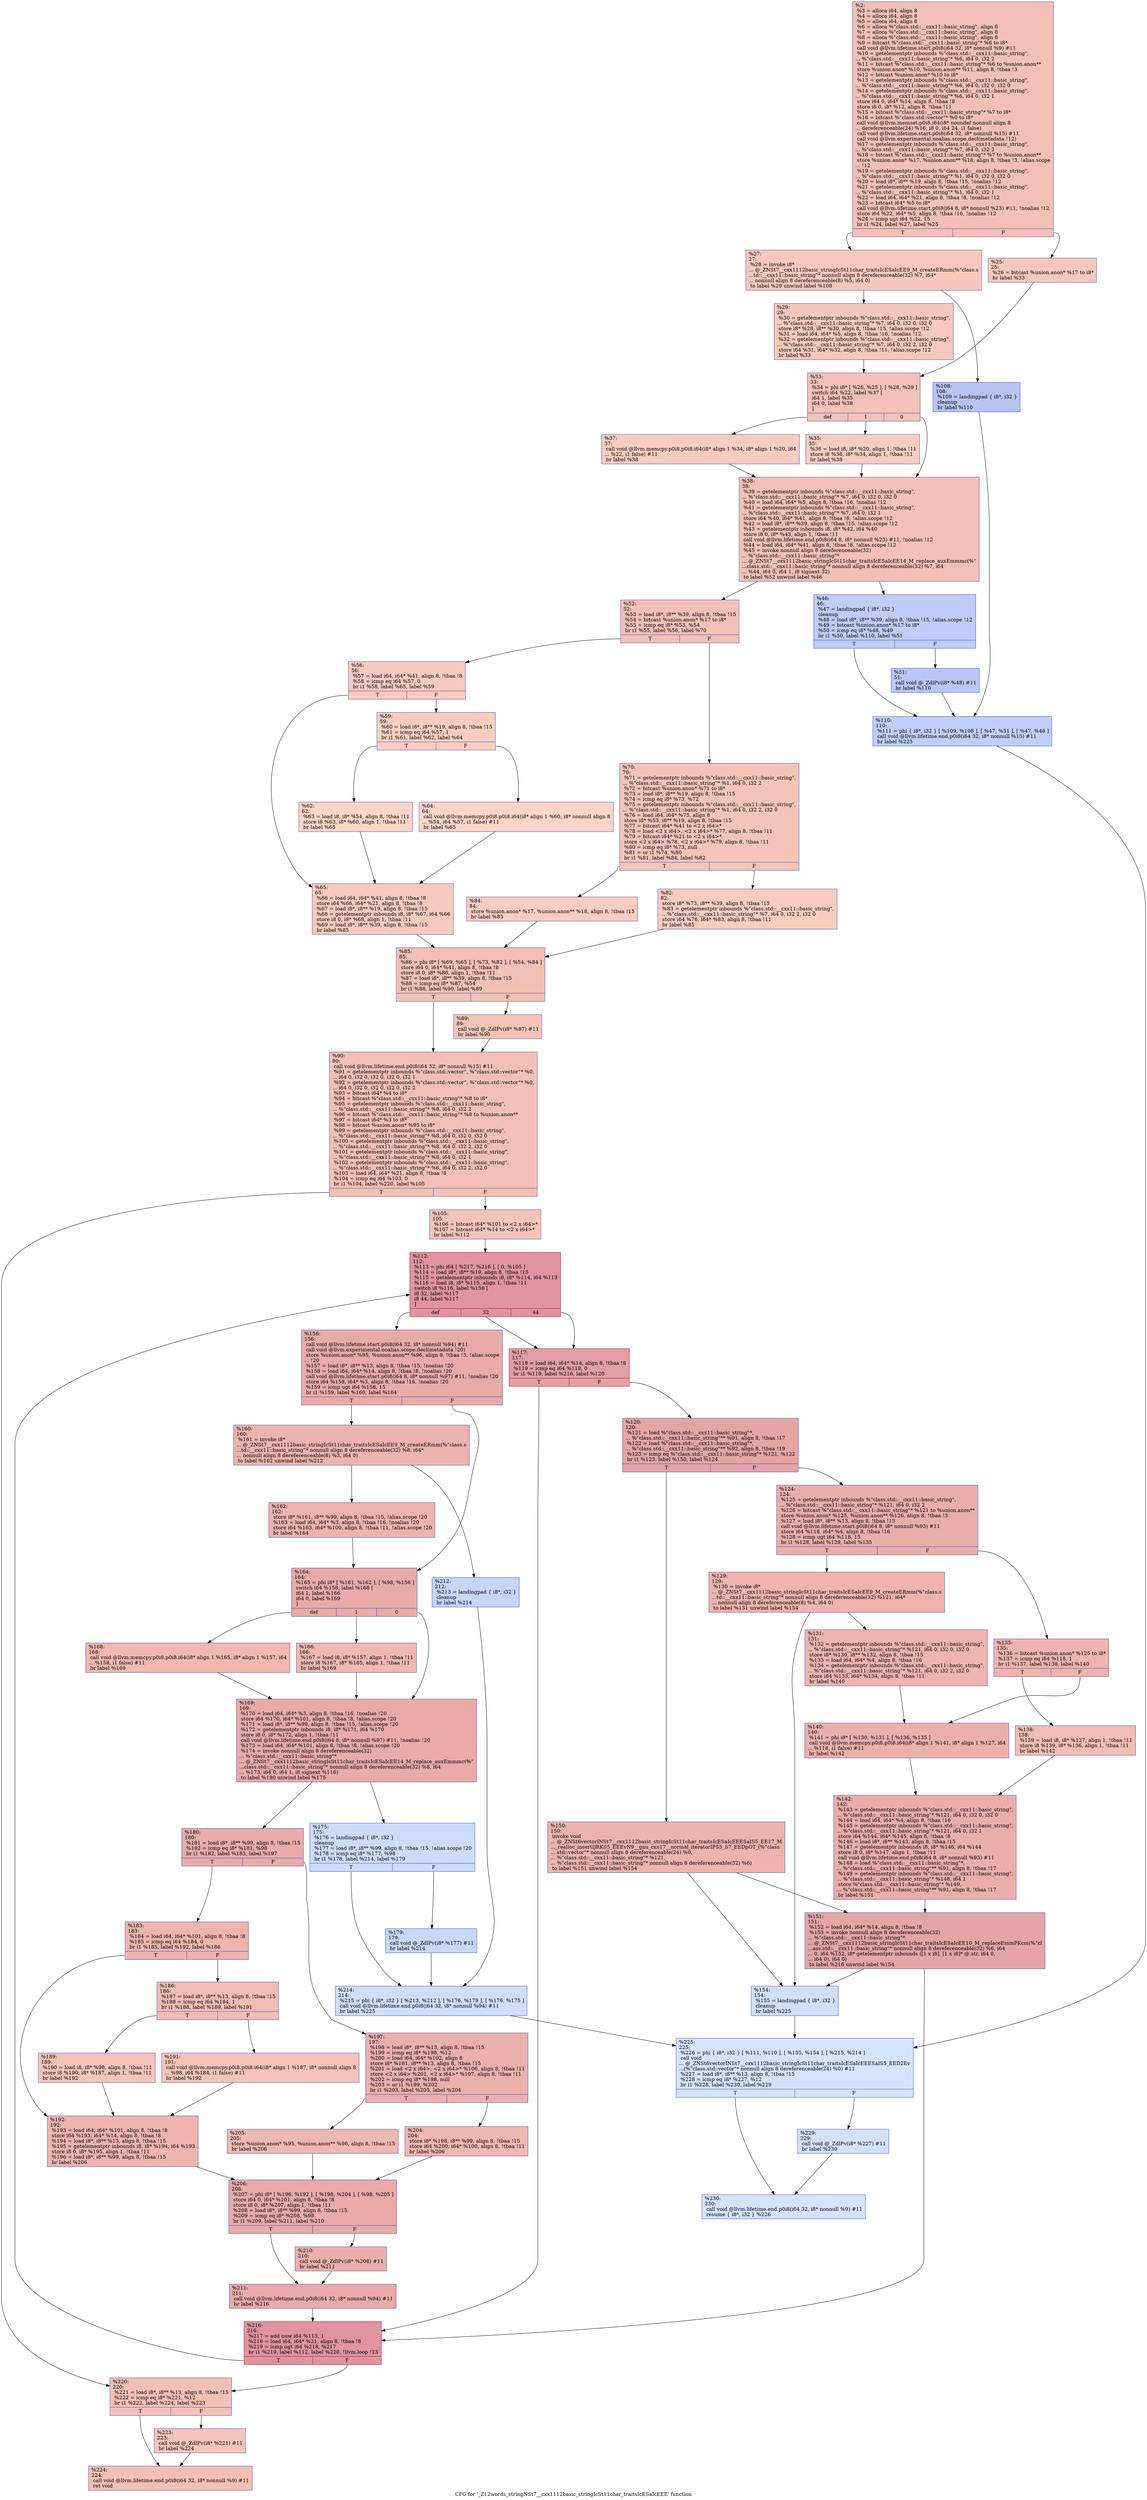 digraph "CFG for '_Z12words_stringNSt7__cxx1112basic_stringIcSt11char_traitsIcESaIcEEE' function" {
	label="CFG for '_Z12words_stringNSt7__cxx1112basic_stringIcSt11char_traitsIcESaIcEEE' function";

	Node0x55ec4f509300 [shape=record,color="#3d50c3ff", style=filled, fillcolor="#e5705870",label="{%2:\l  %3 = alloca i64, align 8\l  %4 = alloca i64, align 8\l  %5 = alloca i64, align 8\l  %6 = alloca %\"class.std::__cxx11::basic_string\", align 8\l  %7 = alloca %\"class.std::__cxx11::basic_string\", align 8\l  %8 = alloca %\"class.std::__cxx11::basic_string\", align 8\l  %9 = bitcast %\"class.std::__cxx11::basic_string\"* %6 to i8*\l  call void @llvm.lifetime.start.p0i8(i64 32, i8* nonnull %9) #11\l  %10 = getelementptr inbounds %\"class.std::__cxx11::basic_string\",\l... %\"class.std::__cxx11::basic_string\"* %6, i64 0, i32 2\l  %11 = bitcast %\"class.std::__cxx11::basic_string\"* %6 to %union.anon**\l  store %union.anon* %10, %union.anon** %11, align 8, !tbaa !3\l  %12 = bitcast %union.anon* %10 to i8*\l  %13 = getelementptr inbounds %\"class.std::__cxx11::basic_string\",\l... %\"class.std::__cxx11::basic_string\"* %6, i64 0, i32 0, i32 0\l  %14 = getelementptr inbounds %\"class.std::__cxx11::basic_string\",\l... %\"class.std::__cxx11::basic_string\"* %6, i64 0, i32 1\l  store i64 0, i64* %14, align 8, !tbaa !8\l  store i8 0, i8* %12, align 8, !tbaa !11\l  %15 = bitcast %\"class.std::__cxx11::basic_string\"* %7 to i8*\l  %16 = bitcast %\"class.std::vector\"* %0 to i8*\l  call void @llvm.memset.p0i8.i64(i8* noundef nonnull align 8\l... dereferenceable(24) %16, i8 0, i64 24, i1 false)\l  call void @llvm.lifetime.start.p0i8(i64 32, i8* nonnull %15) #11\l  call void @llvm.experimental.noalias.scope.decl(metadata !12)\l  %17 = getelementptr inbounds %\"class.std::__cxx11::basic_string\",\l... %\"class.std::__cxx11::basic_string\"* %7, i64 0, i32 2\l  %18 = bitcast %\"class.std::__cxx11::basic_string\"* %7 to %union.anon**\l  store %union.anon* %17, %union.anon** %18, align 8, !tbaa !3, !alias.scope\l... !12\l  %19 = getelementptr inbounds %\"class.std::__cxx11::basic_string\",\l... %\"class.std::__cxx11::basic_string\"* %1, i64 0, i32 0, i32 0\l  %20 = load i8*, i8** %19, align 8, !tbaa !15, !noalias !12\l  %21 = getelementptr inbounds %\"class.std::__cxx11::basic_string\",\l... %\"class.std::__cxx11::basic_string\"* %1, i64 0, i32 1\l  %22 = load i64, i64* %21, align 8, !tbaa !8, !noalias !12\l  %23 = bitcast i64* %5 to i8*\l  call void @llvm.lifetime.start.p0i8(i64 8, i8* nonnull %23) #11, !noalias !12\l  store i64 %22, i64* %5, align 8, !tbaa !16, !noalias !12\l  %24 = icmp ugt i64 %22, 15\l  br i1 %24, label %27, label %25\l|{<s0>T|<s1>F}}"];
	Node0x55ec4f509300:s0 -> Node0x55ec4f50e3f0;
	Node0x55ec4f509300:s1 -> Node0x55ec4f50e480;
	Node0x55ec4f50e480 [shape=record,color="#3d50c3ff", style=filled, fillcolor="#ed836670",label="{%25:\l25:                                               \l  %26 = bitcast %union.anon* %17 to i8*\l  br label %33\l}"];
	Node0x55ec4f50e480 -> Node0x55ec4f50e630;
	Node0x55ec4f50e3f0 [shape=record,color="#3d50c3ff", style=filled, fillcolor="#ed836670",label="{%27:\l27:                                               \l  %28 = invoke i8*\l... @_ZNSt7__cxx1112basic_stringIcSt11char_traitsIcESaIcEE9_M_createERmm(%\"class.s\l...td::__cxx11::basic_string\"* nonnull align 8 dereferenceable(32) %7, i64*\l... nonnull align 8 dereferenceable(8) %5, i64 0)\l          to label %29 unwind label %108\l}"];
	Node0x55ec4f50e3f0 -> Node0x55ec4f50e7e0;
	Node0x55ec4f50e3f0 -> Node0x55ec4f50e830;
	Node0x55ec4f50e7e0 [shape=record,color="#3d50c3ff", style=filled, fillcolor="#ed836670",label="{%29:\l29:                                               \l  %30 = getelementptr inbounds %\"class.std::__cxx11::basic_string\",\l... %\"class.std::__cxx11::basic_string\"* %7, i64 0, i32 0, i32 0\l  store i8* %28, i8** %30, align 8, !tbaa !15, !alias.scope !12\l  %31 = load i64, i64* %5, align 8, !tbaa !16, !noalias !12\l  %32 = getelementptr inbounds %\"class.std::__cxx11::basic_string\",\l... %\"class.std::__cxx11::basic_string\"* %7, i64 0, i32 2, i32 0\l  store i64 %31, i64* %32, align 8, !tbaa !11, !alias.scope !12\l  br label %33\l}"];
	Node0x55ec4f50e7e0 -> Node0x55ec4f50e630;
	Node0x55ec4f50e630 [shape=record,color="#3d50c3ff", style=filled, fillcolor="#e5705870",label="{%33:\l33:                                               \l  %34 = phi i8* [ %26, %25 ], [ %28, %29 ]\l  switch i64 %22, label %37 [\l    i64 1, label %35\l    i64 0, label %38\l  ]\l|{<s0>def|<s1>1|<s2>0}}"];
	Node0x55ec4f50e630:s0 -> Node0x55ec4f5102b0;
	Node0x55ec4f50e630:s1 -> Node0x55ec4f510330;
	Node0x55ec4f50e630:s2 -> Node0x55ec4f5103c0;
	Node0x55ec4f510330 [shape=record,color="#3d50c3ff", style=filled, fillcolor="#f08b6e70",label="{%35:\l35:                                               \l  %36 = load i8, i8* %20, align 1, !tbaa !11\l  store i8 %36, i8* %34, align 1, !tbaa !11\l  br label %38\l}"];
	Node0x55ec4f510330 -> Node0x55ec4f5103c0;
	Node0x55ec4f5102b0 [shape=record,color="#3d50c3ff", style=filled, fillcolor="#f08b6e70",label="{%37:\l37:                                               \l  call void @llvm.memcpy.p0i8.p0i8.i64(i8* align 1 %34, i8* align 1 %20, i64\l... %22, i1 false) #11\l  br label %38\l}"];
	Node0x55ec4f5102b0 -> Node0x55ec4f5103c0;
	Node0x55ec4f5103c0 [shape=record,color="#3d50c3ff", style=filled, fillcolor="#e5705870",label="{%38:\l38:                                               \l  %39 = getelementptr inbounds %\"class.std::__cxx11::basic_string\",\l... %\"class.std::__cxx11::basic_string\"* %7, i64 0, i32 0, i32 0\l  %40 = load i64, i64* %5, align 8, !tbaa !16, !noalias !12\l  %41 = getelementptr inbounds %\"class.std::__cxx11::basic_string\",\l... %\"class.std::__cxx11::basic_string\"* %7, i64 0, i32 1\l  store i64 %40, i64* %41, align 8, !tbaa !8, !alias.scope !12\l  %42 = load i8*, i8** %39, align 8, !tbaa !15, !alias.scope !12\l  %43 = getelementptr inbounds i8, i8* %42, i64 %40\l  store i8 0, i8* %43, align 1, !tbaa !11\l  call void @llvm.lifetime.end.p0i8(i64 8, i8* nonnull %23) #11, !noalias !12\l  %44 = load i64, i64* %41, align 8, !tbaa !8, !alias.scope !12\l  %45 = invoke nonnull align 8 dereferenceable(32)\l... %\"class.std::__cxx11::basic_string\"*\l... @_ZNSt7__cxx1112basic_stringIcSt11char_traitsIcESaIcEE14_M_replace_auxEmmmc(%\"\l...class.std::__cxx11::basic_string\"* nonnull align 8 dereferenceable(32) %7, i64\l... %44, i64 0, i64 1, i8 signext 32)\l          to label %52 unwind label %46\l}"];
	Node0x55ec4f5103c0 -> Node0x55ec4f511260;
	Node0x55ec4f5103c0 -> Node0x55ec4f5112f0;
	Node0x55ec4f5112f0 [shape=record,color="#3d50c3ff", style=filled, fillcolor="#6a8bef70",label="{%46:\l46:                                               \l  %47 = landingpad \{ i8*, i32 \}\l          cleanup\l  %48 = load i8*, i8** %39, align 8, !tbaa !15, !alias.scope !12\l  %49 = bitcast %union.anon* %17 to i8*\l  %50 = icmp eq i8* %48, %49\l  br i1 %50, label %110, label %51\l|{<s0>T|<s1>F}}"];
	Node0x55ec4f5112f0:s0 -> Node0x55ec4f511aa0;
	Node0x55ec4f5112f0:s1 -> Node0x55ec4f511b30;
	Node0x55ec4f511b30 [shape=record,color="#3d50c3ff", style=filled, fillcolor="#5f7fe870",label="{%51:\l51:                                               \l  call void @_ZdlPv(i8* %48) #11\l  br label %110\l}"];
	Node0x55ec4f511b30 -> Node0x55ec4f511aa0;
	Node0x55ec4f511260 [shape=record,color="#3d50c3ff", style=filled, fillcolor="#e5705870",label="{%52:\l52:                                               \l  %53 = load i8*, i8** %39, align 8, !tbaa !15\l  %54 = bitcast %union.anon* %17 to i8*\l  %55 = icmp eq i8* %53, %54\l  br i1 %55, label %56, label %70\l|{<s0>T|<s1>F}}"];
	Node0x55ec4f511260:s0 -> Node0x55ec4f512020;
	Node0x55ec4f511260:s1 -> Node0x55ec4f512070;
	Node0x55ec4f512020 [shape=record,color="#3d50c3ff", style=filled, fillcolor="#ef886b70",label="{%56:\l56:                                               \l  %57 = load i64, i64* %41, align 8, !tbaa !8\l  %58 = icmp eq i64 %57, 0\l  br i1 %58, label %65, label %59\l|{<s0>T|<s1>F}}"];
	Node0x55ec4f512020:s0 -> Node0x55ec4f512270;
	Node0x55ec4f512020:s1 -> Node0x55ec4f5122c0;
	Node0x55ec4f5122c0 [shape=record,color="#3d50c3ff", style=filled, fillcolor="#f2907270",label="{%59:\l59:                                               \l  %60 = load i8*, i8** %19, align 8, !tbaa !15\l  %61 = icmp eq i64 %57, 1\l  br i1 %61, label %62, label %64\l|{<s0>T|<s1>F}}"];
	Node0x55ec4f5122c0:s0 -> Node0x55ec4f512500;
	Node0x55ec4f5122c0:s1 -> Node0x55ec4f512550;
	Node0x55ec4f512500 [shape=record,color="#3d50c3ff", style=filled, fillcolor="#f5a08170",label="{%62:\l62:                                               \l  %63 = load i8, i8* %54, align 8, !tbaa !11\l  store i8 %63, i8* %60, align 1, !tbaa !11\l  br label %65\l}"];
	Node0x55ec4f512500 -> Node0x55ec4f512270;
	Node0x55ec4f512550 [shape=record,color="#3d50c3ff", style=filled, fillcolor="#f5a08170",label="{%64:\l64:                                               \l  call void @llvm.memcpy.p0i8.p0i8.i64(i8* align 1 %60, i8* nonnull align 8\l... %54, i64 %57, i1 false) #11\l  br label %65\l}"];
	Node0x55ec4f512550 -> Node0x55ec4f512270;
	Node0x55ec4f512270 [shape=record,color="#3d50c3ff", style=filled, fillcolor="#ef886b70",label="{%65:\l65:                                               \l  %66 = load i64, i64* %41, align 8, !tbaa !8\l  store i64 %66, i64* %21, align 8, !tbaa !8\l  %67 = load i8*, i8** %19, align 8, !tbaa !15\l  %68 = getelementptr inbounds i8, i8* %67, i64 %66\l  store i8 0, i8* %68, align 1, !tbaa !11\l  %69 = load i8*, i8** %39, align 8, !tbaa !15\l  br label %85\l}"];
	Node0x55ec4f512270 -> Node0x55ec4f5131d0;
	Node0x55ec4f512070 [shape=record,color="#3d50c3ff", style=filled, fillcolor="#e97a5f70",label="{%70:\l70:                                               \l  %71 = getelementptr inbounds %\"class.std::__cxx11::basic_string\",\l... %\"class.std::__cxx11::basic_string\"* %1, i64 0, i32 2\l  %72 = bitcast %union.anon* %71 to i8*\l  %73 = load i8*, i8** %19, align 8, !tbaa !15\l  %74 = icmp eq i8* %73, %72\l  %75 = getelementptr inbounds %\"class.std::__cxx11::basic_string\",\l... %\"class.std::__cxx11::basic_string\"* %1, i64 0, i32 2, i32 0\l  %76 = load i64, i64* %75, align 8\l  store i8* %53, i8** %19, align 8, !tbaa !15\l  %77 = bitcast i64* %41 to \<2 x i64\>*\l  %78 = load \<2 x i64\>, \<2 x i64\>* %77, align 8, !tbaa !11\l  %79 = bitcast i64* %21 to \<2 x i64\>*\l  store \<2 x i64\> %78, \<2 x i64\>* %79, align 8, !tbaa !11\l  %80 = icmp eq i8* %73, null\l  %81 = or i1 %74, %80\l  br i1 %81, label %84, label %82\l|{<s0>T|<s1>F}}"];
	Node0x55ec4f512070:s0 -> Node0x55ec4f513fb0;
	Node0x55ec4f512070:s1 -> Node0x55ec4f514000;
	Node0x55ec4f514000 [shape=record,color="#3d50c3ff", style=filled, fillcolor="#f08b6e70",label="{%82:\l82:                                               \l  store i8* %73, i8** %39, align 8, !tbaa !15\l  %83 = getelementptr inbounds %\"class.std::__cxx11::basic_string\",\l... %\"class.std::__cxx11::basic_string\"* %7, i64 0, i32 2, i32 0\l  store i64 %76, i64* %83, align 8, !tbaa !11\l  br label %85\l}"];
	Node0x55ec4f514000 -> Node0x55ec4f5131d0;
	Node0x55ec4f513fb0 [shape=record,color="#3d50c3ff", style=filled, fillcolor="#f08b6e70",label="{%84:\l84:                                               \l  store %union.anon* %17, %union.anon** %18, align 8, !tbaa !15\l  br label %85\l}"];
	Node0x55ec4f513fb0 -> Node0x55ec4f5131d0;
	Node0x55ec4f5131d0 [shape=record,color="#3d50c3ff", style=filled, fillcolor="#e5705870",label="{%85:\l85:                                               \l  %86 = phi i8* [ %69, %65 ], [ %73, %82 ], [ %54, %84 ]\l  store i64 0, i64* %41, align 8, !tbaa !8\l  store i8 0, i8* %86, align 1, !tbaa !11\l  %87 = load i8*, i8** %39, align 8, !tbaa !15\l  %88 = icmp eq i8* %87, %54\l  br i1 %88, label %90, label %89\l|{<s0>T|<s1>F}}"];
	Node0x55ec4f5131d0:s0 -> Node0x55ec4f514760;
	Node0x55ec4f5131d0:s1 -> Node0x55ec4f5147b0;
	Node0x55ec4f5147b0 [shape=record,color="#3d50c3ff", style=filled, fillcolor="#e97a5f70",label="{%89:\l89:                                               \l  call void @_ZdlPv(i8* %87) #11\l  br label %90\l}"];
	Node0x55ec4f5147b0 -> Node0x55ec4f514760;
	Node0x55ec4f514760 [shape=record,color="#3d50c3ff", style=filled, fillcolor="#e5705870",label="{%90:\l90:                                               \l  call void @llvm.lifetime.end.p0i8(i64 32, i8* nonnull %15) #11\l  %91 = getelementptr inbounds %\"class.std::vector\", %\"class.std::vector\"* %0,\l... i64 0, i32 0, i32 0, i32 0, i32 1\l  %92 = getelementptr inbounds %\"class.std::vector\", %\"class.std::vector\"* %0,\l... i64 0, i32 0, i32 0, i32 0, i32 2\l  %93 = bitcast i64* %4 to i8*\l  %94 = bitcast %\"class.std::__cxx11::basic_string\"* %8 to i8*\l  %95 = getelementptr inbounds %\"class.std::__cxx11::basic_string\",\l... %\"class.std::__cxx11::basic_string\"* %8, i64 0, i32 2\l  %96 = bitcast %\"class.std::__cxx11::basic_string\"* %8 to %union.anon**\l  %97 = bitcast i64* %3 to i8*\l  %98 = bitcast %union.anon* %95 to i8*\l  %99 = getelementptr inbounds %\"class.std::__cxx11::basic_string\",\l... %\"class.std::__cxx11::basic_string\"* %8, i64 0, i32 0, i32 0\l  %100 = getelementptr inbounds %\"class.std::__cxx11::basic_string\",\l... %\"class.std::__cxx11::basic_string\"* %8, i64 0, i32 2, i32 0\l  %101 = getelementptr inbounds %\"class.std::__cxx11::basic_string\",\l... %\"class.std::__cxx11::basic_string\"* %8, i64 0, i32 1\l  %102 = getelementptr inbounds %\"class.std::__cxx11::basic_string\",\l... %\"class.std::__cxx11::basic_string\"* %6, i64 0, i32 2, i32 0\l  %103 = load i64, i64* %21, align 8, !tbaa !8\l  %104 = icmp eq i64 %103, 0\l  br i1 %104, label %220, label %105\l|{<s0>T|<s1>F}}"];
	Node0x55ec4f514760:s0 -> Node0x55ec4f515510;
	Node0x55ec4f514760:s1 -> Node0x55ec4f515560;
	Node0x55ec4f515560 [shape=record,color="#3d50c3ff", style=filled, fillcolor="#e97a5f70",label="{%105:\l105:                                              \l  %106 = bitcast i64* %101 to \<2 x i64\>*\l  %107 = bitcast i64* %14 to \<2 x i64\>*\l  br label %112\l}"];
	Node0x55ec4f515560 -> Node0x55ec4f515740;
	Node0x55ec4f50e830 [shape=record,color="#3d50c3ff", style=filled, fillcolor="#5b7ae570",label="{%108:\l108:                                              \l  %109 = landingpad \{ i8*, i32 \}\l          cleanup\l  br label %110\l}"];
	Node0x55ec4f50e830 -> Node0x55ec4f511aa0;
	Node0x55ec4f511aa0 [shape=record,color="#3d50c3ff", style=filled, fillcolor="#7093f370",label="{%110:\l110:                                              \l  %111 = phi \{ i8*, i32 \} [ %109, %108 ], [ %47, %51 ], [ %47, %46 ]\l  call void @llvm.lifetime.end.p0i8(i64 32, i8* nonnull %15) #11\l  br label %225\l}"];
	Node0x55ec4f511aa0 -> Node0x55ec4f515ae0;
	Node0x55ec4f515740 [shape=record,color="#b70d28ff", style=filled, fillcolor="#b70d2870",label="{%112:\l112:                                              \l  %113 = phi i64 [ %217, %216 ], [ 0, %105 ]\l  %114 = load i8*, i8** %19, align 8, !tbaa !15\l  %115 = getelementptr inbounds i8, i8* %114, i64 %113\l  %116 = load i8, i8* %115, align 1, !tbaa !11\l  switch i8 %116, label %156 [\l    i8 32, label %117\l    i8 44, label %117\l  ]\l|{<s0>def|<s1>32|<s2>44}}"];
	Node0x55ec4f515740:s0 -> Node0x55ec4f515e20;
	Node0x55ec4f515740:s1 -> Node0x55ec4f515e70;
	Node0x55ec4f515740:s2 -> Node0x55ec4f515e70;
	Node0x55ec4f515e70 [shape=record,color="#b70d28ff", style=filled, fillcolor="#be242e70",label="{%117:\l117:                                              \l  %118 = load i64, i64* %14, align 8, !tbaa !8\l  %119 = icmp eq i64 %118, 0\l  br i1 %119, label %216, label %120\l|{<s0>T|<s1>F}}"];
	Node0x55ec4f515e70:s0 -> Node0x55ec4f515ba0;
	Node0x55ec4f515e70:s1 -> Node0x55ec4f5160e0;
	Node0x55ec4f5160e0 [shape=record,color="#3d50c3ff", style=filled, fillcolor="#c5333470",label="{%120:\l120:                                              \l  %121 = load %\"class.std::__cxx11::basic_string\"*,\l... %\"class.std::__cxx11::basic_string\"** %91, align 8, !tbaa !17\l  %122 = load %\"class.std::__cxx11::basic_string\"*,\l... %\"class.std::__cxx11::basic_string\"** %92, align 8, !tbaa !19\l  %123 = icmp eq %\"class.std::__cxx11::basic_string\"* %121, %122\l  br i1 %123, label %150, label %124\l|{<s0>T|<s1>F}}"];
	Node0x55ec4f5160e0:s0 -> Node0x55ec4f516510;
	Node0x55ec4f5160e0:s1 -> Node0x55ec4f5165a0;
	Node0x55ec4f5165a0 [shape=record,color="#3d50c3ff", style=filled, fillcolor="#d0473d70",label="{%124:\l124:                                              \l  %125 = getelementptr inbounds %\"class.std::__cxx11::basic_string\",\l... %\"class.std::__cxx11::basic_string\"* %121, i64 0, i32 2\l  %126 = bitcast %\"class.std::__cxx11::basic_string\"* %121 to %union.anon**\l  store %union.anon* %125, %union.anon** %126, align 8, !tbaa !3\l  %127 = load i8*, i8** %13, align 8, !tbaa !15\l  call void @llvm.lifetime.start.p0i8(i64 8, i8* nonnull %93) #11\l  store i64 %118, i64* %4, align 8, !tbaa !16\l  %128 = icmp ugt i64 %118, 15\l  br i1 %128, label %129, label %135\l|{<s0>T|<s1>F}}"];
	Node0x55ec4f5165a0:s0 -> Node0x55ec4f50aff0;
	Node0x55ec4f5165a0:s1 -> Node0x55ec4f50b040;
	Node0x55ec4f50aff0 [shape=record,color="#3d50c3ff", style=filled, fillcolor="#d8564670",label="{%129:\l129:                                              \l  %130 = invoke i8*\l... @_ZNSt7__cxx1112basic_stringIcSt11char_traitsIcESaIcEE9_M_createERmm(%\"class.s\l...td::__cxx11::basic_string\"* nonnull align 8 dereferenceable(32) %121, i64*\l... nonnull align 8 dereferenceable(8) %4, i64 0)\l          to label %131 unwind label %154\l}"];
	Node0x55ec4f50aff0 -> Node0x55ec4f50b1d0;
	Node0x55ec4f50aff0 -> Node0x55ec4f50b220;
	Node0x55ec4f50b1d0 [shape=record,color="#3d50c3ff", style=filled, fillcolor="#d8564670",label="{%131:\l131:                                              \l  %132 = getelementptr inbounds %\"class.std::__cxx11::basic_string\",\l... %\"class.std::__cxx11::basic_string\"* %121, i64 0, i32 0, i32 0\l  store i8* %130, i8** %132, align 8, !tbaa !15\l  %133 = load i64, i64* %4, align 8, !tbaa !16\l  %134 = getelementptr inbounds %\"class.std::__cxx11::basic_string\",\l... %\"class.std::__cxx11::basic_string\"* %121, i64 0, i32 2, i32 0\l  store i64 %133, i64* %134, align 8, !tbaa !11\l  br label %140\l}"];
	Node0x55ec4f50b1d0 -> Node0x55ec4f50b180;
	Node0x55ec4f50b040 [shape=record,color="#3d50c3ff", style=filled, fillcolor="#d8564670",label="{%135:\l135:                                              \l  %136 = bitcast %union.anon* %125 to i8*\l  %137 = icmp eq i64 %118, 1\l  br i1 %137, label %138, label %140\l|{<s0>T|<s1>F}}"];
	Node0x55ec4f50b040:s0 -> Node0x55ec4f518730;
	Node0x55ec4f50b040:s1 -> Node0x55ec4f50b180;
	Node0x55ec4f518730 [shape=record,color="#3d50c3ff", style=filled, fillcolor="#e36c5570",label="{%138:\l138:                                              \l  %139 = load i8, i8* %127, align 1, !tbaa !11\l  store i8 %139, i8* %136, align 1, !tbaa !11\l  br label %142\l}"];
	Node0x55ec4f518730 -> Node0x55ec4f518930;
	Node0x55ec4f50b180 [shape=record,color="#3d50c3ff", style=filled, fillcolor="#d24b4070",label="{%140:\l140:                                              \l  %141 = phi i8* [ %130, %131 ], [ %136, %135 ]\l  call void @llvm.memcpy.p0i8.p0i8.i64(i8* align 1 %141, i8* align 1 %127, i64\l... %118, i1 false) #11\l  br label %142\l}"];
	Node0x55ec4f50b180 -> Node0x55ec4f518930;
	Node0x55ec4f518930 [shape=record,color="#3d50c3ff", style=filled, fillcolor="#d0473d70",label="{%142:\l142:                                              \l  %143 = getelementptr inbounds %\"class.std::__cxx11::basic_string\",\l... %\"class.std::__cxx11::basic_string\"* %121, i64 0, i32 0, i32 0\l  %144 = load i64, i64* %4, align 8, !tbaa !16\l  %145 = getelementptr inbounds %\"class.std::__cxx11::basic_string\",\l... %\"class.std::__cxx11::basic_string\"* %121, i64 0, i32 1\l  store i64 %144, i64* %145, align 8, !tbaa !8\l  %146 = load i8*, i8** %143, align 8, !tbaa !15\l  %147 = getelementptr inbounds i8, i8* %146, i64 %144\l  store i8 0, i8* %147, align 1, !tbaa !11\l  call void @llvm.lifetime.end.p0i8(i64 8, i8* nonnull %93) #11\l  %148 = load %\"class.std::__cxx11::basic_string\"*,\l... %\"class.std::__cxx11::basic_string\"** %91, align 8, !tbaa !17\l  %149 = getelementptr inbounds %\"class.std::__cxx11::basic_string\",\l... %\"class.std::__cxx11::basic_string\"* %148, i64 1\l  store %\"class.std::__cxx11::basic_string\"* %149,\l... %\"class.std::__cxx11::basic_string\"** %91, align 8, !tbaa !17\l  br label %151\l}"];
	Node0x55ec4f518930 -> Node0x55ec4f5199a0;
	Node0x55ec4f516510 [shape=record,color="#3d50c3ff", style=filled, fillcolor="#d6524470",label="{%150:\l150:                                              \l  invoke void\l... @_ZNSt6vectorINSt7__cxx1112basic_stringIcSt11char_traitsIcESaIcEEESaIS5_EE17_M\l..._realloc_insertIJRKS5_EEEvN9__gnu_cxx17__normal_iteratorIPS5_S7_EEDpOT_(%\"class\l....std::vector\"* nonnull align 8 dereferenceable(24) %0,\l... %\"class.std::__cxx11::basic_string\"* %121,\l... %\"class.std::__cxx11::basic_string\"* nonnull align 8 dereferenceable(32) %6)\l          to label %151 unwind label %154\l}"];
	Node0x55ec4f516510 -> Node0x55ec4f5199a0;
	Node0x55ec4f516510 -> Node0x55ec4f50b220;
	Node0x55ec4f5199a0 [shape=record,color="#3d50c3ff", style=filled, fillcolor="#c5333470",label="{%151:\l151:                                              \l  %152 = load i64, i64* %14, align 8, !tbaa !8\l  %153 = invoke nonnull align 8 dereferenceable(32)\l... %\"class.std::__cxx11::basic_string\"*\l... @_ZNSt7__cxx1112basic_stringIcSt11char_traitsIcESaIcEE10_M_replaceEmmPKcm(%\"cl\l...ass.std::__cxx11::basic_string\"* nonnull align 8 dereferenceable(32) %6, i64\l... 0, i64 %152, i8* getelementptr inbounds ([1 x i8], [1 x i8]* @.str, i64 0,\l... i64 0), i64 0)\l          to label %216 unwind label %154\l}"];
	Node0x55ec4f5199a0 -> Node0x55ec4f515ba0;
	Node0x55ec4f5199a0 -> Node0x55ec4f50b220;
	Node0x55ec4f50b220 [shape=record,color="#3d50c3ff", style=filled, fillcolor="#96b7ff70",label="{%154:\l154:                                              \l  %155 = landingpad \{ i8*, i32 \}\l          cleanup\l  br label %225\l}"];
	Node0x55ec4f50b220 -> Node0x55ec4f515ae0;
	Node0x55ec4f515e20 [shape=record,color="#3d50c3ff", style=filled, fillcolor="#cc403a70",label="{%156:\l156:                                              \l  call void @llvm.lifetime.start.p0i8(i64 32, i8* nonnull %94) #11\l  call void @llvm.experimental.noalias.scope.decl(metadata !20)\l  store %union.anon* %95, %union.anon** %96, align 8, !tbaa !3, !alias.scope\l... !20\l  %157 = load i8*, i8** %13, align 8, !tbaa !15, !noalias !20\l  %158 = load i64, i64* %14, align 8, !tbaa !8, !noalias !20\l  call void @llvm.lifetime.start.p0i8(i64 8, i8* nonnull %97) #11, !noalias !20\l  store i64 %158, i64* %3, align 8, !tbaa !16, !noalias !20\l  %159 = icmp ugt i64 %158, 15\l  br i1 %159, label %160, label %164\l|{<s0>T|<s1>F}}"];
	Node0x55ec4f515e20:s0 -> Node0x55ec4f51b020;
	Node0x55ec4f515e20:s1 -> Node0x55ec4f51b0b0;
	Node0x55ec4f51b020 [shape=record,color="#3d50c3ff", style=filled, fillcolor="#d6524470",label="{%160:\l160:                                              \l  %161 = invoke i8*\l... @_ZNSt7__cxx1112basic_stringIcSt11char_traitsIcESaIcEE9_M_createERmm(%\"class.s\l...td::__cxx11::basic_string\"* nonnull align 8 dereferenceable(32) %8, i64*\l... nonnull align 8 dereferenceable(8) %3, i64 0)\l          to label %162 unwind label %212\l}"];
	Node0x55ec4f51b020 -> Node0x55ec4f51b240;
	Node0x55ec4f51b020 -> Node0x55ec4f51b290;
	Node0x55ec4f51b240 [shape=record,color="#3d50c3ff", style=filled, fillcolor="#d6524470",label="{%162:\l162:                                              \l  store i8* %161, i8** %99, align 8, !tbaa !15, !alias.scope !20\l  %163 = load i64, i64* %3, align 8, !tbaa !16, !noalias !20\l  store i64 %163, i64* %100, align 8, !tbaa !11, !alias.scope !20\l  br label %164\l}"];
	Node0x55ec4f51b240 -> Node0x55ec4f51b0b0;
	Node0x55ec4f51b0b0 [shape=record,color="#3d50c3ff", style=filled, fillcolor="#cc403a70",label="{%164:\l164:                                              \l  %165 = phi i8* [ %161, %162 ], [ %98, %156 ]\l  switch i64 %158, label %168 [\l    i64 1, label %166\l    i64 0, label %169\l  ]\l|{<s0>def|<s1>1|<s2>0}}"];
	Node0x55ec4f51b0b0:s0 -> Node0x55ec4f51b710;
	Node0x55ec4f51b0b0:s1 -> Node0x55ec4f51b760;
	Node0x55ec4f51b0b0:s2 -> Node0x55ec4f51b7f0;
	Node0x55ec4f51b760 [shape=record,color="#3d50c3ff", style=filled, fillcolor="#dc5d4a70",label="{%166:\l166:                                              \l  %167 = load i8, i8* %157, align 1, !tbaa !11\l  store i8 %167, i8* %165, align 1, !tbaa !11\l  br label %169\l}"];
	Node0x55ec4f51b760 -> Node0x55ec4f51b7f0;
	Node0x55ec4f51b710 [shape=record,color="#3d50c3ff", style=filled, fillcolor="#dc5d4a70",label="{%168:\l168:                                              \l  call void @llvm.memcpy.p0i8.p0i8.i64(i8* align 1 %165, i8* align 1 %157, i64\l... %158, i1 false) #11\l  br label %169\l}"];
	Node0x55ec4f51b710 -> Node0x55ec4f51b7f0;
	Node0x55ec4f51b7f0 [shape=record,color="#3d50c3ff", style=filled, fillcolor="#cc403a70",label="{%169:\l169:                                              \l  %170 = load i64, i64* %3, align 8, !tbaa !16, !noalias !20\l  store i64 %170, i64* %101, align 8, !tbaa !8, !alias.scope !20\l  %171 = load i8*, i8** %99, align 8, !tbaa !15, !alias.scope !20\l  %172 = getelementptr inbounds i8, i8* %171, i64 %170\l  store i8 0, i8* %172, align 1, !tbaa !11\l  call void @llvm.lifetime.end.p0i8(i64 8, i8* nonnull %97) #11, !noalias !20\l  %173 = load i64, i64* %101, align 8, !tbaa !8, !alias.scope !20\l  %174 = invoke nonnull align 8 dereferenceable(32)\l... %\"class.std::__cxx11::basic_string\"*\l... @_ZNSt7__cxx1112basic_stringIcSt11char_traitsIcESaIcEE14_M_replace_auxEmmmc(%\"\l...class.std::__cxx11::basic_string\"* nonnull align 8 dereferenceable(32) %8, i64\l... %173, i64 0, i64 1, i8 signext %116)\l          to label %180 unwind label %175\l}"];
	Node0x55ec4f51b7f0 -> Node0x55ec4f51c1d0;
	Node0x55ec4f51b7f0 -> Node0x55ec4f51c260;
	Node0x55ec4f51c260 [shape=record,color="#3d50c3ff", style=filled, fillcolor="#8caffe70",label="{%175:\l175:                                              \l  %176 = landingpad \{ i8*, i32 \}\l          cleanup\l  %177 = load i8*, i8** %99, align 8, !tbaa !15, !alias.scope !20\l  %178 = icmp eq i8* %177, %98\l  br i1 %178, label %214, label %179\l|{<s0>T|<s1>F}}"];
	Node0x55ec4f51c260:s0 -> Node0x55ec4f51c650;
	Node0x55ec4f51c260:s1 -> Node0x55ec4f51c6e0;
	Node0x55ec4f51c6e0 [shape=record,color="#3d50c3ff", style=filled, fillcolor="#81a4fb70",label="{%179:\l179:                                              \l  call void @_ZdlPv(i8* %177) #11\l  br label %214\l}"];
	Node0x55ec4f51c6e0 -> Node0x55ec4f51c650;
	Node0x55ec4f51c1d0 [shape=record,color="#3d50c3ff", style=filled, fillcolor="#cc403a70",label="{%180:\l180:                                              \l  %181 = load i8*, i8** %99, align 8, !tbaa !15\l  %182 = icmp eq i8* %181, %98\l  br i1 %182, label %183, label %197\l|{<s0>T|<s1>F}}"];
	Node0x55ec4f51c1d0:s0 -> Node0x55ec4f51caa0;
	Node0x55ec4f51c1d0:s1 -> Node0x55ec4f51caf0;
	Node0x55ec4f51caa0 [shape=record,color="#3d50c3ff", style=filled, fillcolor="#d8564670",label="{%183:\l183:                                              \l  %184 = load i64, i64* %101, align 8, !tbaa !8\l  %185 = icmp eq i64 %184, 0\l  br i1 %185, label %192, label %186\l|{<s0>T|<s1>F}}"];
	Node0x55ec4f51caa0:s0 -> Node0x55ec4f51ccf0;
	Node0x55ec4f51caa0:s1 -> Node0x55ec4f51cd40;
	Node0x55ec4f51cd40 [shape=record,color="#3d50c3ff", style=filled, fillcolor="#e1675170",label="{%186:\l186:                                              \l  %187 = load i8*, i8** %13, align 8, !tbaa !15\l  %188 = icmp eq i64 %184, 1\l  br i1 %188, label %189, label %191\l|{<s0>T|<s1>F}}"];
	Node0x55ec4f51cd40:s0 -> Node0x55ec4f51cf80;
	Node0x55ec4f51cd40:s1 -> Node0x55ec4f51cfd0;
	Node0x55ec4f51cf80 [shape=record,color="#3d50c3ff", style=filled, fillcolor="#e8765c70",label="{%189:\l189:                                              \l  %190 = load i8, i8* %98, align 8, !tbaa !11\l  store i8 %190, i8* %187, align 1, !tbaa !11\l  br label %192\l}"];
	Node0x55ec4f51cf80 -> Node0x55ec4f51ccf0;
	Node0x55ec4f51cfd0 [shape=record,color="#3d50c3ff", style=filled, fillcolor="#e8765c70",label="{%191:\l191:                                              \l  call void @llvm.memcpy.p0i8.p0i8.i64(i8* align 1 %187, i8* nonnull align 8\l... %98, i64 %184, i1 false) #11\l  br label %192\l}"];
	Node0x55ec4f51cfd0 -> Node0x55ec4f51ccf0;
	Node0x55ec4f51ccf0 [shape=record,color="#3d50c3ff", style=filled, fillcolor="#d8564670",label="{%192:\l192:                                              \l  %193 = load i64, i64* %101, align 8, !tbaa !8\l  store i64 %193, i64* %14, align 8, !tbaa !8\l  %194 = load i8*, i8** %13, align 8, !tbaa !15\l  %195 = getelementptr inbounds i8, i8* %194, i64 %193\l  store i8 0, i8* %195, align 1, !tbaa !11\l  %196 = load i8*, i8** %99, align 8, !tbaa !15\l  br label %206\l}"];
	Node0x55ec4f51ccf0 -> Node0x55ec4f51d790;
	Node0x55ec4f51caf0 [shape=record,color="#3d50c3ff", style=filled, fillcolor="#d24b4070",label="{%197:\l197:                                              \l  %198 = load i8*, i8** %13, align 8, !tbaa !15\l  %199 = icmp eq i8* %198, %12\l  %200 = load i64, i64* %102, align 8\l  store i8* %181, i8** %13, align 8, !tbaa !15\l  %201 = load \<2 x i64\>, \<2 x i64\>* %106, align 8, !tbaa !11\l  store \<2 x i64\> %201, \<2 x i64\>* %107, align 8, !tbaa !11\l  %202 = icmp eq i8* %198, null\l  %203 = or i1 %199, %202\l  br i1 %203, label %205, label %204\l|{<s0>T|<s1>F}}"];
	Node0x55ec4f51caf0:s0 -> Node0x55ec4f51dc70;
	Node0x55ec4f51caf0:s1 -> Node0x55ec4f51dcc0;
	Node0x55ec4f51dcc0 [shape=record,color="#3d50c3ff", style=filled, fillcolor="#dc5d4a70",label="{%204:\l204:                                              \l  store i8* %198, i8** %99, align 8, !tbaa !15\l  store i64 %200, i64* %100, align 8, !tbaa !11\l  br label %206\l}"];
	Node0x55ec4f51dcc0 -> Node0x55ec4f51d790;
	Node0x55ec4f51dc70 [shape=record,color="#3d50c3ff", style=filled, fillcolor="#dc5d4a70",label="{%205:\l205:                                              \l  store %union.anon* %95, %union.anon** %96, align 8, !tbaa !15\l  br label %206\l}"];
	Node0x55ec4f51dc70 -> Node0x55ec4f51d790;
	Node0x55ec4f51d790 [shape=record,color="#3d50c3ff", style=filled, fillcolor="#cc403a70",label="{%206:\l206:                                              \l  %207 = phi i8* [ %196, %192 ], [ %198, %204 ], [ %98, %205 ]\l  store i64 0, i64* %101, align 8, !tbaa !8\l  store i8 0, i8* %207, align 1, !tbaa !11\l  %208 = load i8*, i8** %99, align 8, !tbaa !15\l  %209 = icmp eq i8* %208, %98\l  br i1 %209, label %211, label %210\l|{<s0>T|<s1>F}}"];
	Node0x55ec4f51d790:s0 -> Node0x55ec4f516aa0;
	Node0x55ec4f51d790:s1 -> Node0x55ec4f516af0;
	Node0x55ec4f516af0 [shape=record,color="#3d50c3ff", style=filled, fillcolor="#d24b4070",label="{%210:\l210:                                              \l  call void @_ZdlPv(i8* %208) #11\l  br label %211\l}"];
	Node0x55ec4f516af0 -> Node0x55ec4f516aa0;
	Node0x55ec4f516aa0 [shape=record,color="#3d50c3ff", style=filled, fillcolor="#cc403a70",label="{%211:\l211:                                              \l  call void @llvm.lifetime.end.p0i8(i64 32, i8* nonnull %94) #11\l  br label %216\l}"];
	Node0x55ec4f516aa0 -> Node0x55ec4f515ba0;
	Node0x55ec4f51b290 [shape=record,color="#3d50c3ff", style=filled, fillcolor="#7ea1fa70",label="{%212:\l212:                                              \l  %213 = landingpad \{ i8*, i32 \}\l          cleanup\l  br label %214\l}"];
	Node0x55ec4f51b290 -> Node0x55ec4f51c650;
	Node0x55ec4f51c650 [shape=record,color="#3d50c3ff", style=filled, fillcolor="#93b5fe70",label="{%214:\l214:                                              \l  %215 = phi \{ i8*, i32 \} [ %213, %212 ], [ %176, %179 ], [ %176, %175 ]\l  call void @llvm.lifetime.end.p0i8(i64 32, i8* nonnull %94) #11\l  br label %225\l}"];
	Node0x55ec4f51c650 -> Node0x55ec4f515ae0;
	Node0x55ec4f515ba0 [shape=record,color="#b70d28ff", style=filled, fillcolor="#b70d2870",label="{%216:\l216:                                              \l  %217 = add nuw i64 %113, 1\l  %218 = load i64, i64* %21, align 8, !tbaa !8\l  %219 = icmp ugt i64 %218, %217\l  br i1 %219, label %112, label %220, !llvm.loop !23\l|{<s0>T|<s1>F}}"];
	Node0x55ec4f515ba0:s0 -> Node0x55ec4f515740;
	Node0x55ec4f515ba0:s1 -> Node0x55ec4f515510;
	Node0x55ec4f515510 [shape=record,color="#3d50c3ff", style=filled, fillcolor="#e5705870",label="{%220:\l220:                                              \l  %221 = load i8*, i8** %13, align 8, !tbaa !15\l  %222 = icmp eq i8* %221, %12\l  br i1 %222, label %224, label %223\l|{<s0>T|<s1>F}}"];
	Node0x55ec4f515510:s0 -> Node0x55ec4f517620;
	Node0x55ec4f515510:s1 -> Node0x55ec4f517670;
	Node0x55ec4f517670 [shape=record,color="#3d50c3ff", style=filled, fillcolor="#e97a5f70",label="{%223:\l223:                                              \l  call void @_ZdlPv(i8* %221) #11\l  br label %224\l}"];
	Node0x55ec4f517670 -> Node0x55ec4f517620;
	Node0x55ec4f517620 [shape=record,color="#3d50c3ff", style=filled, fillcolor="#e5705870",label="{%224:\l224:                                              \l  call void @llvm.lifetime.end.p0i8(i64 32, i8* nonnull %9) #11\l  ret void\l}"];
	Node0x55ec4f515ae0 [shape=record,color="#3d50c3ff", style=filled, fillcolor="#a1c0ff70",label="{%225:\l225:                                              \l  %226 = phi \{ i8*, i32 \} [ %111, %110 ], [ %155, %154 ], [ %215, %214 ]\l  call void\l... @_ZNSt6vectorINSt7__cxx1112basic_stringIcSt11char_traitsIcESaIcEEESaIS5_EED2Ev\l...(%\"class.std::vector\"* nonnull align 8 dereferenceable(24) %0) #11\l  %227 = load i8*, i8** %13, align 8, !tbaa !15\l  %228 = icmp eq i8* %227, %12\l  br i1 %228, label %230, label %229\l|{<s0>T|<s1>F}}"];
	Node0x55ec4f515ae0:s0 -> Node0x55ec4f520b10;
	Node0x55ec4f515ae0:s1 -> Node0x55ec4f520b60;
	Node0x55ec4f520b60 [shape=record,color="#3d50c3ff", style=filled, fillcolor="#9abbff70",label="{%229:\l229:                                              \l  call void @_ZdlPv(i8* %227) #11\l  br label %230\l}"];
	Node0x55ec4f520b60 -> Node0x55ec4f520b10;
	Node0x55ec4f520b10 [shape=record,color="#3d50c3ff", style=filled, fillcolor="#a1c0ff70",label="{%230:\l230:                                              \l  call void @llvm.lifetime.end.p0i8(i64 32, i8* nonnull %9) #11\l  resume \{ i8*, i32 \} %226\l}"];
}
